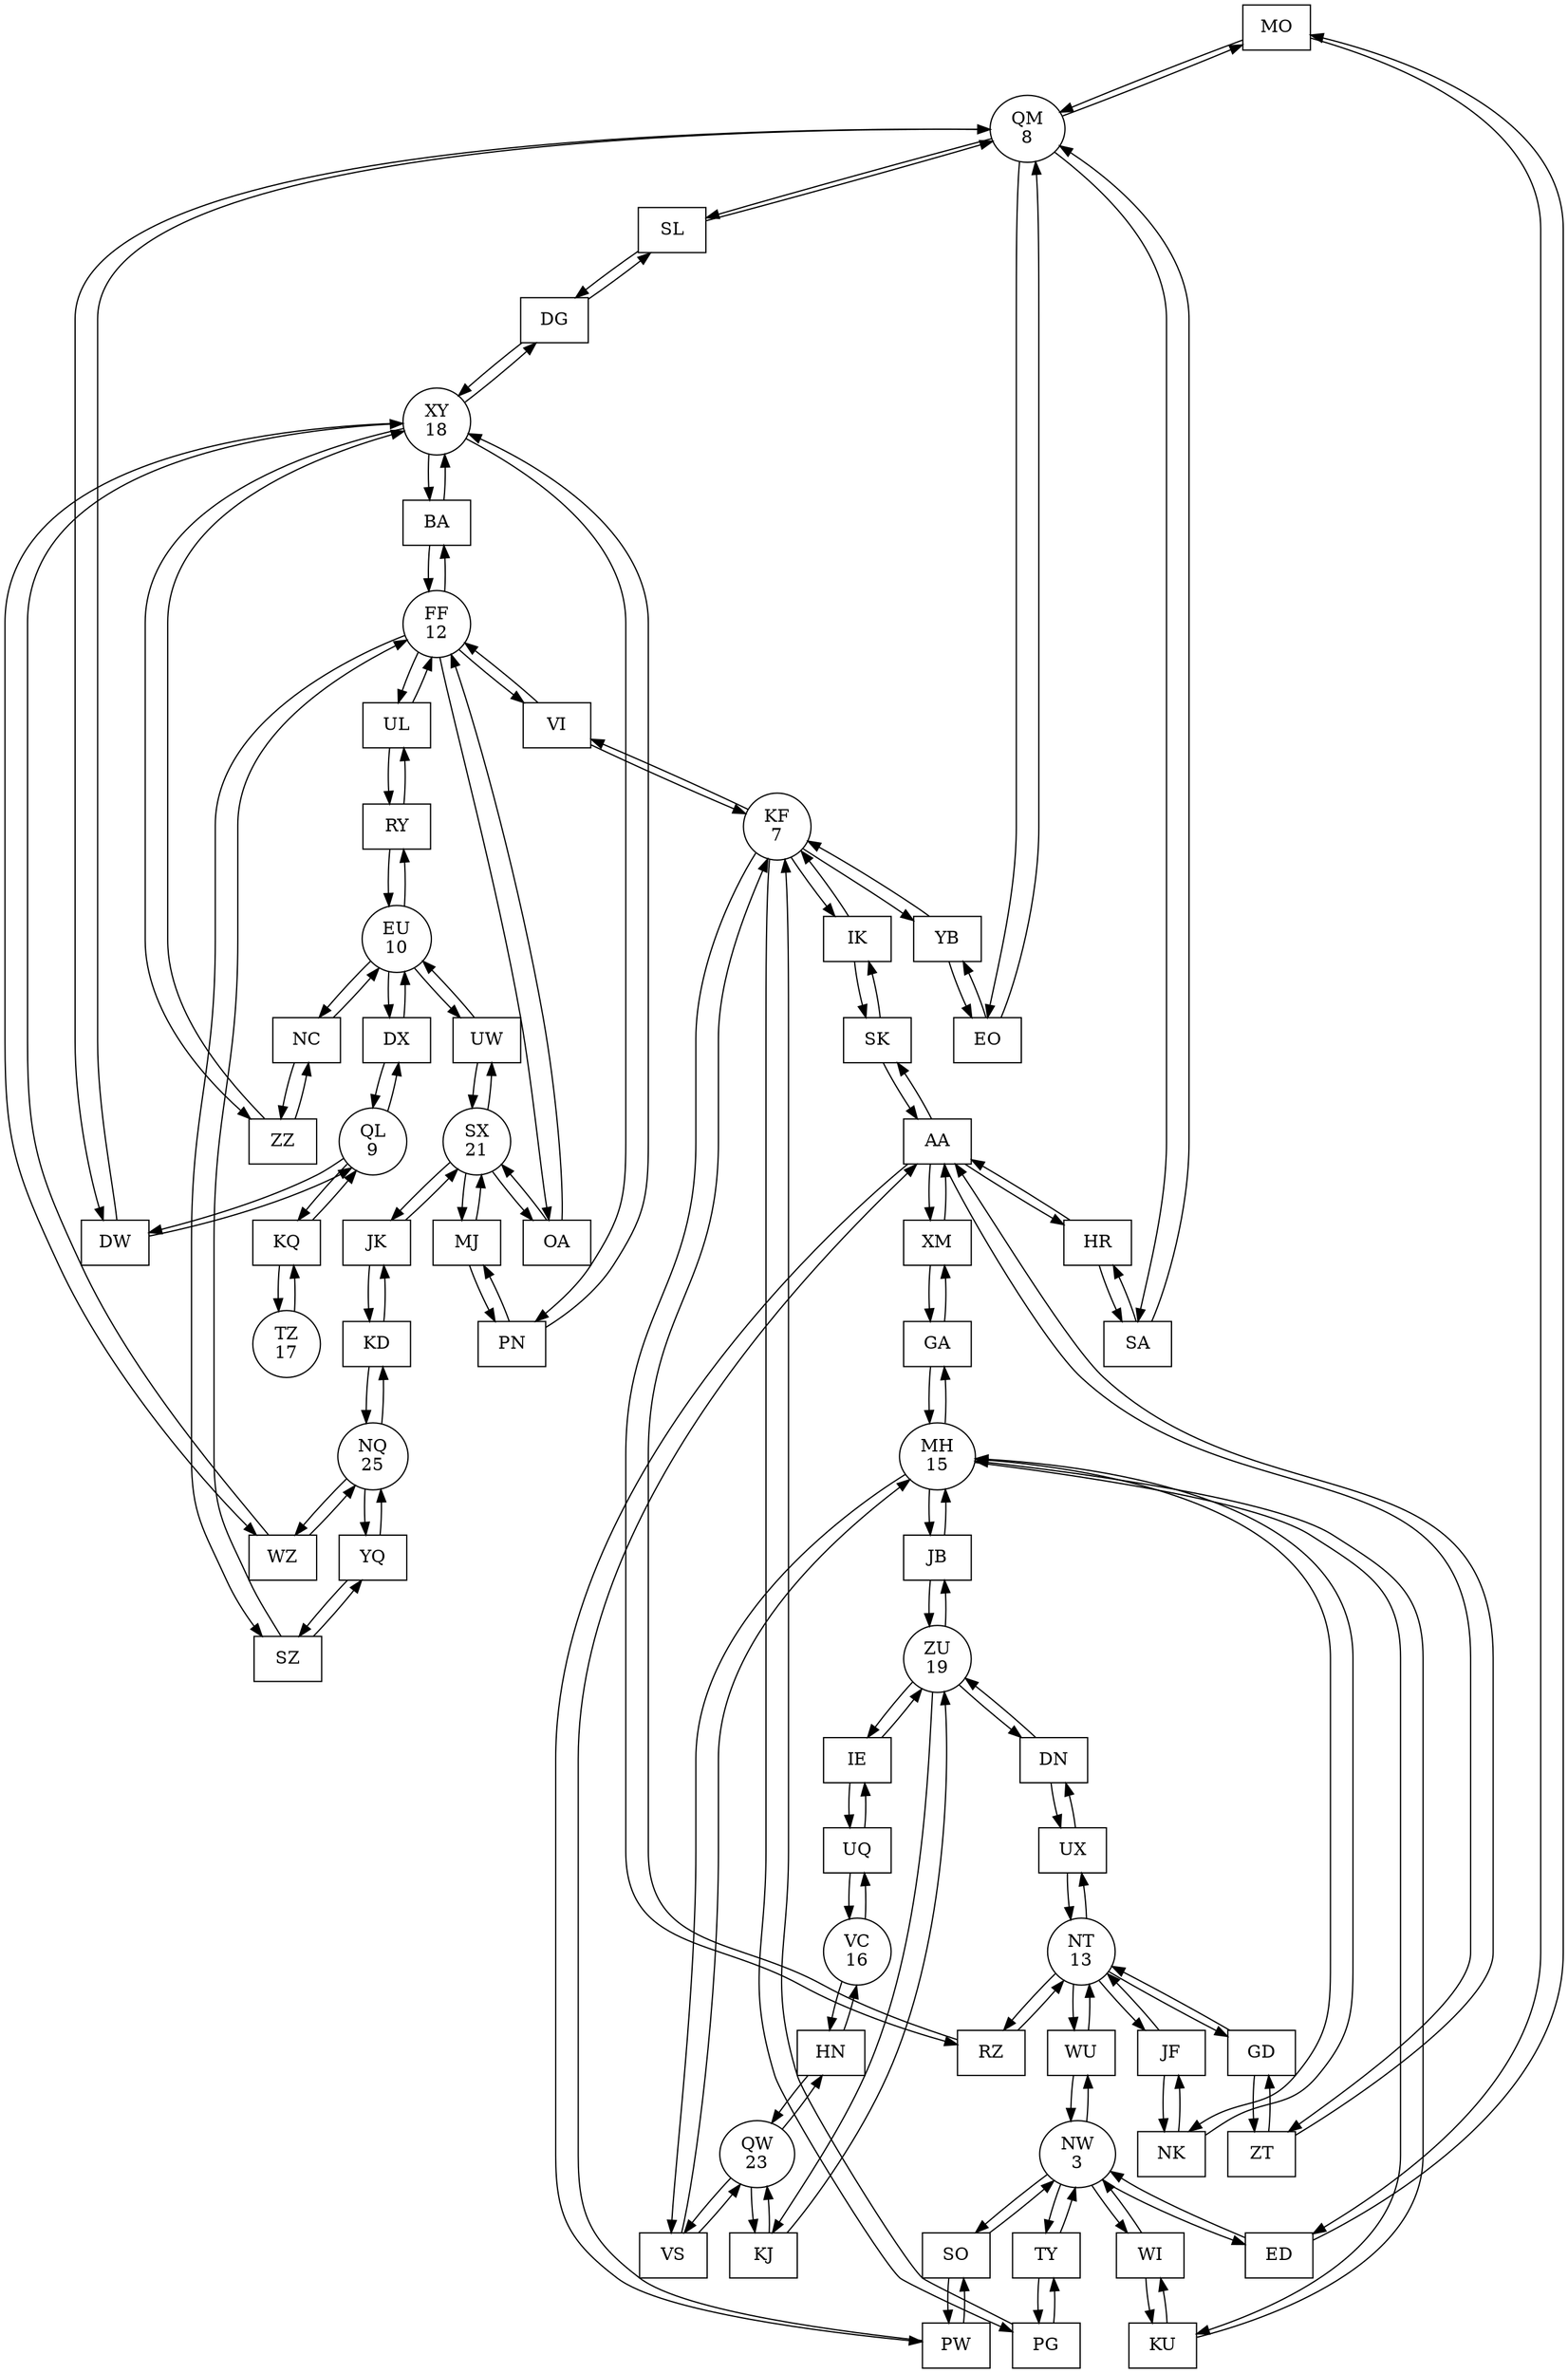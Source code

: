 digraph abstract{
MO [shape=dot,label="MO"];
MO -> QM;
MO -> ED;
JB [shape=dot,label="JB"];
JB -> ZU;
JB -> MH;
BA [shape=dot,label="BA"];
BA -> FF;
BA -> XY;
UW [shape=dot,label="UW"];
UW -> SX;
UW -> EU;
VS [shape=dot,label="VS"];
VS -> QW;
VS -> MH;
IK [shape=dot,label="IK"];
IK -> KF;
IK -> SK;
EU [label="EU\n10"];
EU -> DX;
EU -> UW;
EU -> RY;
EU -> NC;
OA [shape=dot,label="OA"];
OA -> SX;
OA -> FF;
NC [shape=dot,label="NC"];
NC -> EU;
NC -> ZZ;
YB [shape=dot,label="YB"];
YB -> KF;
YB -> EO;
VI [shape=dot,label="VI"];
VI -> FF;
VI -> KF;
KQ [shape=dot,label="KQ"];
KQ -> TZ;
KQ -> QL;
WU [shape=dot,label="WU"];
WU -> NT;
WU -> NW;
IE [shape=dot,label="IE"];
IE -> UQ;
IE -> ZU;
UQ [shape=dot,label="UQ"];
UQ -> IE;
UQ -> VC;
KF [label="KF\n7"];
KF -> VI;
KF -> RZ;
KF -> YB;
KF -> PG;
KF -> IK;
XY [label="XY\n18"];
XY -> PN;
XY -> ZZ;
XY -> BA;
XY -> DG;
XY -> WZ;
MJ [shape=dot,label="MJ"];
MJ -> SX;
MJ -> PN;
KJ [shape=dot,label="KJ"];
KJ -> QW;
KJ -> ZU;
VC [label="VC\n16"];
VC -> HN;
VC -> UQ;
SO [shape=dot,label="SO"];
SO -> NW;
SO -> PW;
NW [label="NW\n3"];
NW -> SO;
NW -> ED;
NW -> WU;
NW -> WI;
NW -> TY;
SZ [shape=dot,label="SZ"];
SZ -> FF;
SZ -> YQ;
KU [shape=dot,label="KU"];
KU -> MH;
KU -> WI;
QL [label="QL\n9"];
QL -> KQ;
QL -> DX;
QL -> DW;
JF [shape=dot,label="JF"];
JF -> NK;
JF -> NT;
KD [shape=dot,label="KD"];
KD -> NQ;
KD -> JK;
ED [shape=dot,label="ED"];
ED -> NW;
ED -> MO;
SX [label="SX\n21"];
SX -> UW;
SX -> MJ;
SX -> JK;
SX -> OA;
GD [shape=dot,label="GD"];
GD -> NT;
GD -> ZT;
ZU [label="ZU\n19"];
ZU -> IE;
ZU -> JB;
ZU -> DN;
ZU -> KJ;
HN [shape=dot,label="HN"];
HN -> QW;
HN -> VC;
DN [shape=dot,label="DN"];
DN -> UX;
DN -> ZU;
TZ [label="TZ\n17"];
TZ -> KQ;
RY [shape=dot,label="RY"];
RY -> EU;
RY -> UL;
MH [label="MH\n15"];
MH -> JB;
MH -> VS;
MH -> NK;
MH -> KU;
MH -> GA;
FF [label="FF\n12"];
FF -> VI;
FF -> UL;
FF -> BA;
FF -> OA;
FF -> SZ;
NK [shape=dot,label="NK"];
NK -> JF;
NK -> MH;
HR [shape=dot,label="HR"];
HR -> SA;
HR -> AA;
PG [shape=dot,label="PG"];
PG -> KF;
PG -> TY;
PN [shape=dot,label="PN"];
PN -> MJ;
PN -> XY;
UX [shape=dot,label="UX"];
UX -> NT;
UX -> DN;
WZ [shape=dot,label="WZ"];
WZ -> NQ;
WZ -> XY;
DG [shape=dot,label="DG"];
DG -> SL;
DG -> XY;
XM [shape=dot,label="XM"];
XM -> GA;
XM -> AA;
UL [shape=dot,label="UL"];
UL -> FF;
UL -> RY;
AA [shape=dot,label="AA"];
AA -> HR;
AA -> ZT;
AA -> XM;
AA -> SK;
AA -> PW;
GA [shape=dot,label="GA"];
GA -> XM;
GA -> MH;
PW [shape=dot,label="PW"];
PW -> AA;
PW -> SO;
NQ [label="NQ\n25"];
NQ -> WZ;
NQ -> KD;
NQ -> YQ;
SA [shape=dot,label="SA"];
SA -> HR;
SA -> QM;
QW [label="QW\n23"];
QW -> HN;
QW -> VS;
QW -> KJ;
SK [shape=dot,label="SK"];
SK -> IK;
SK -> AA;
YQ [shape=dot,label="YQ"];
YQ -> NQ;
YQ -> SZ;
ZT [shape=dot,label="ZT"];
ZT -> GD;
ZT -> AA;
QM [label="QM\n8"];
QM -> SL;
QM -> DW;
QM -> EO;
QM -> SA;
QM -> MO;
NT [label="NT\n13"];
NT -> RZ;
NT -> GD;
NT -> JF;
NT -> UX;
NT -> WU;
JK [shape=dot,label="JK"];
JK -> SX;
JK -> KD;
SL [shape=dot,label="SL"];
SL -> QM;
SL -> DG;
WI [shape=dot,label="WI"];
WI -> KU;
WI -> NW;
EO [shape=dot,label="EO"];
EO -> QM;
EO -> YB;
DW [shape=dot,label="DW"];
DW -> QM;
DW -> QL;
DX [shape=dot,label="DX"];
DX -> EU;
DX -> QL;
RZ [shape=dot,label="RZ"];
RZ -> NT;
RZ -> KF;
TY [shape=dot,label="TY"];
TY -> NW;
TY -> PG;
ZZ [shape=dot,label="ZZ"];
ZZ -> NC;
ZZ -> XY;
}
